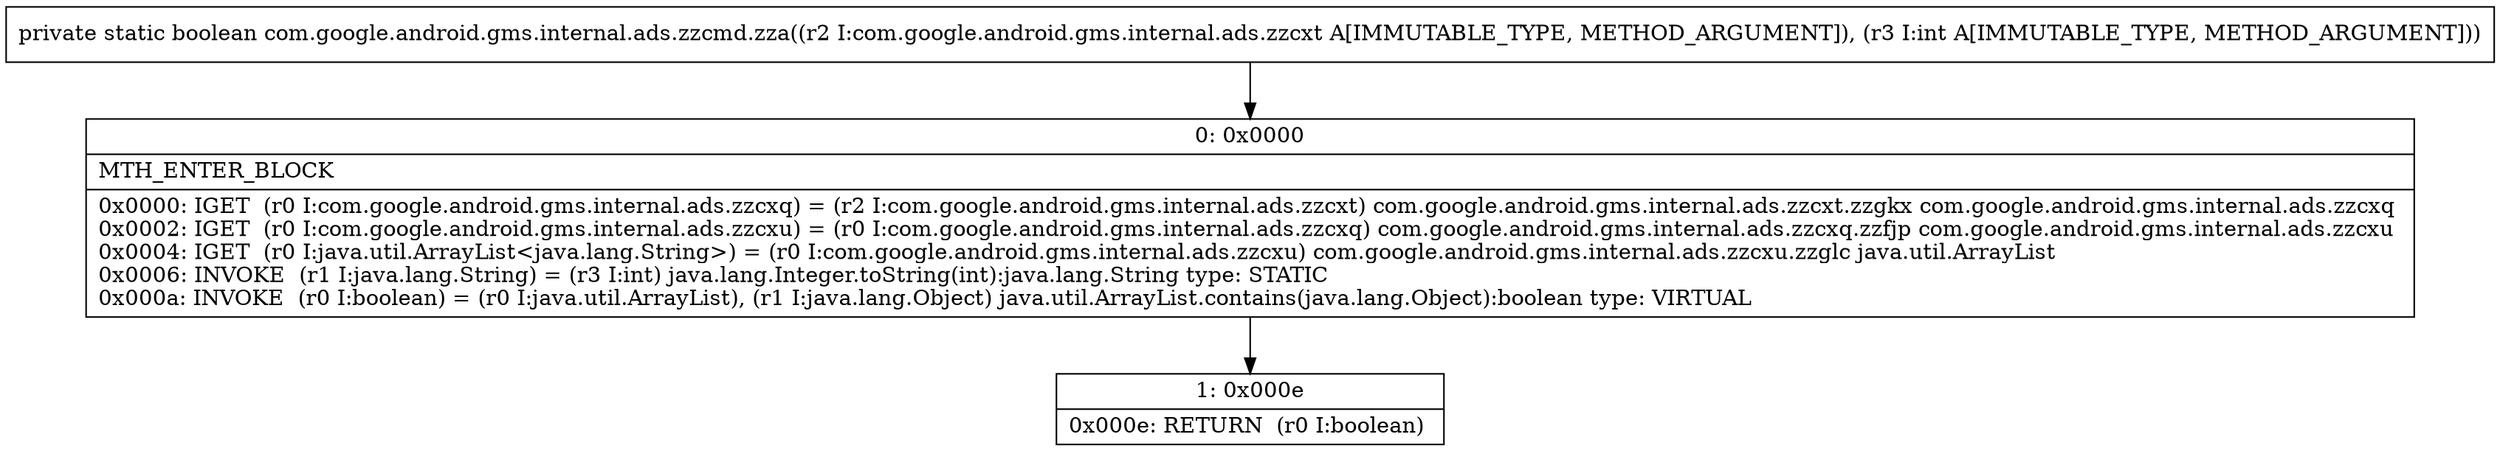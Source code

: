 digraph "CFG forcom.google.android.gms.internal.ads.zzcmd.zza(Lcom\/google\/android\/gms\/internal\/ads\/zzcxt;I)Z" {
Node_0 [shape=record,label="{0\:\ 0x0000|MTH_ENTER_BLOCK\l|0x0000: IGET  (r0 I:com.google.android.gms.internal.ads.zzcxq) = (r2 I:com.google.android.gms.internal.ads.zzcxt) com.google.android.gms.internal.ads.zzcxt.zzgkx com.google.android.gms.internal.ads.zzcxq \l0x0002: IGET  (r0 I:com.google.android.gms.internal.ads.zzcxu) = (r0 I:com.google.android.gms.internal.ads.zzcxq) com.google.android.gms.internal.ads.zzcxq.zzfjp com.google.android.gms.internal.ads.zzcxu \l0x0004: IGET  (r0 I:java.util.ArrayList\<java.lang.String\>) = (r0 I:com.google.android.gms.internal.ads.zzcxu) com.google.android.gms.internal.ads.zzcxu.zzglc java.util.ArrayList \l0x0006: INVOKE  (r1 I:java.lang.String) = (r3 I:int) java.lang.Integer.toString(int):java.lang.String type: STATIC \l0x000a: INVOKE  (r0 I:boolean) = (r0 I:java.util.ArrayList), (r1 I:java.lang.Object) java.util.ArrayList.contains(java.lang.Object):boolean type: VIRTUAL \l}"];
Node_1 [shape=record,label="{1\:\ 0x000e|0x000e: RETURN  (r0 I:boolean) \l}"];
MethodNode[shape=record,label="{private static boolean com.google.android.gms.internal.ads.zzcmd.zza((r2 I:com.google.android.gms.internal.ads.zzcxt A[IMMUTABLE_TYPE, METHOD_ARGUMENT]), (r3 I:int A[IMMUTABLE_TYPE, METHOD_ARGUMENT])) }"];
MethodNode -> Node_0;
Node_0 -> Node_1;
}

